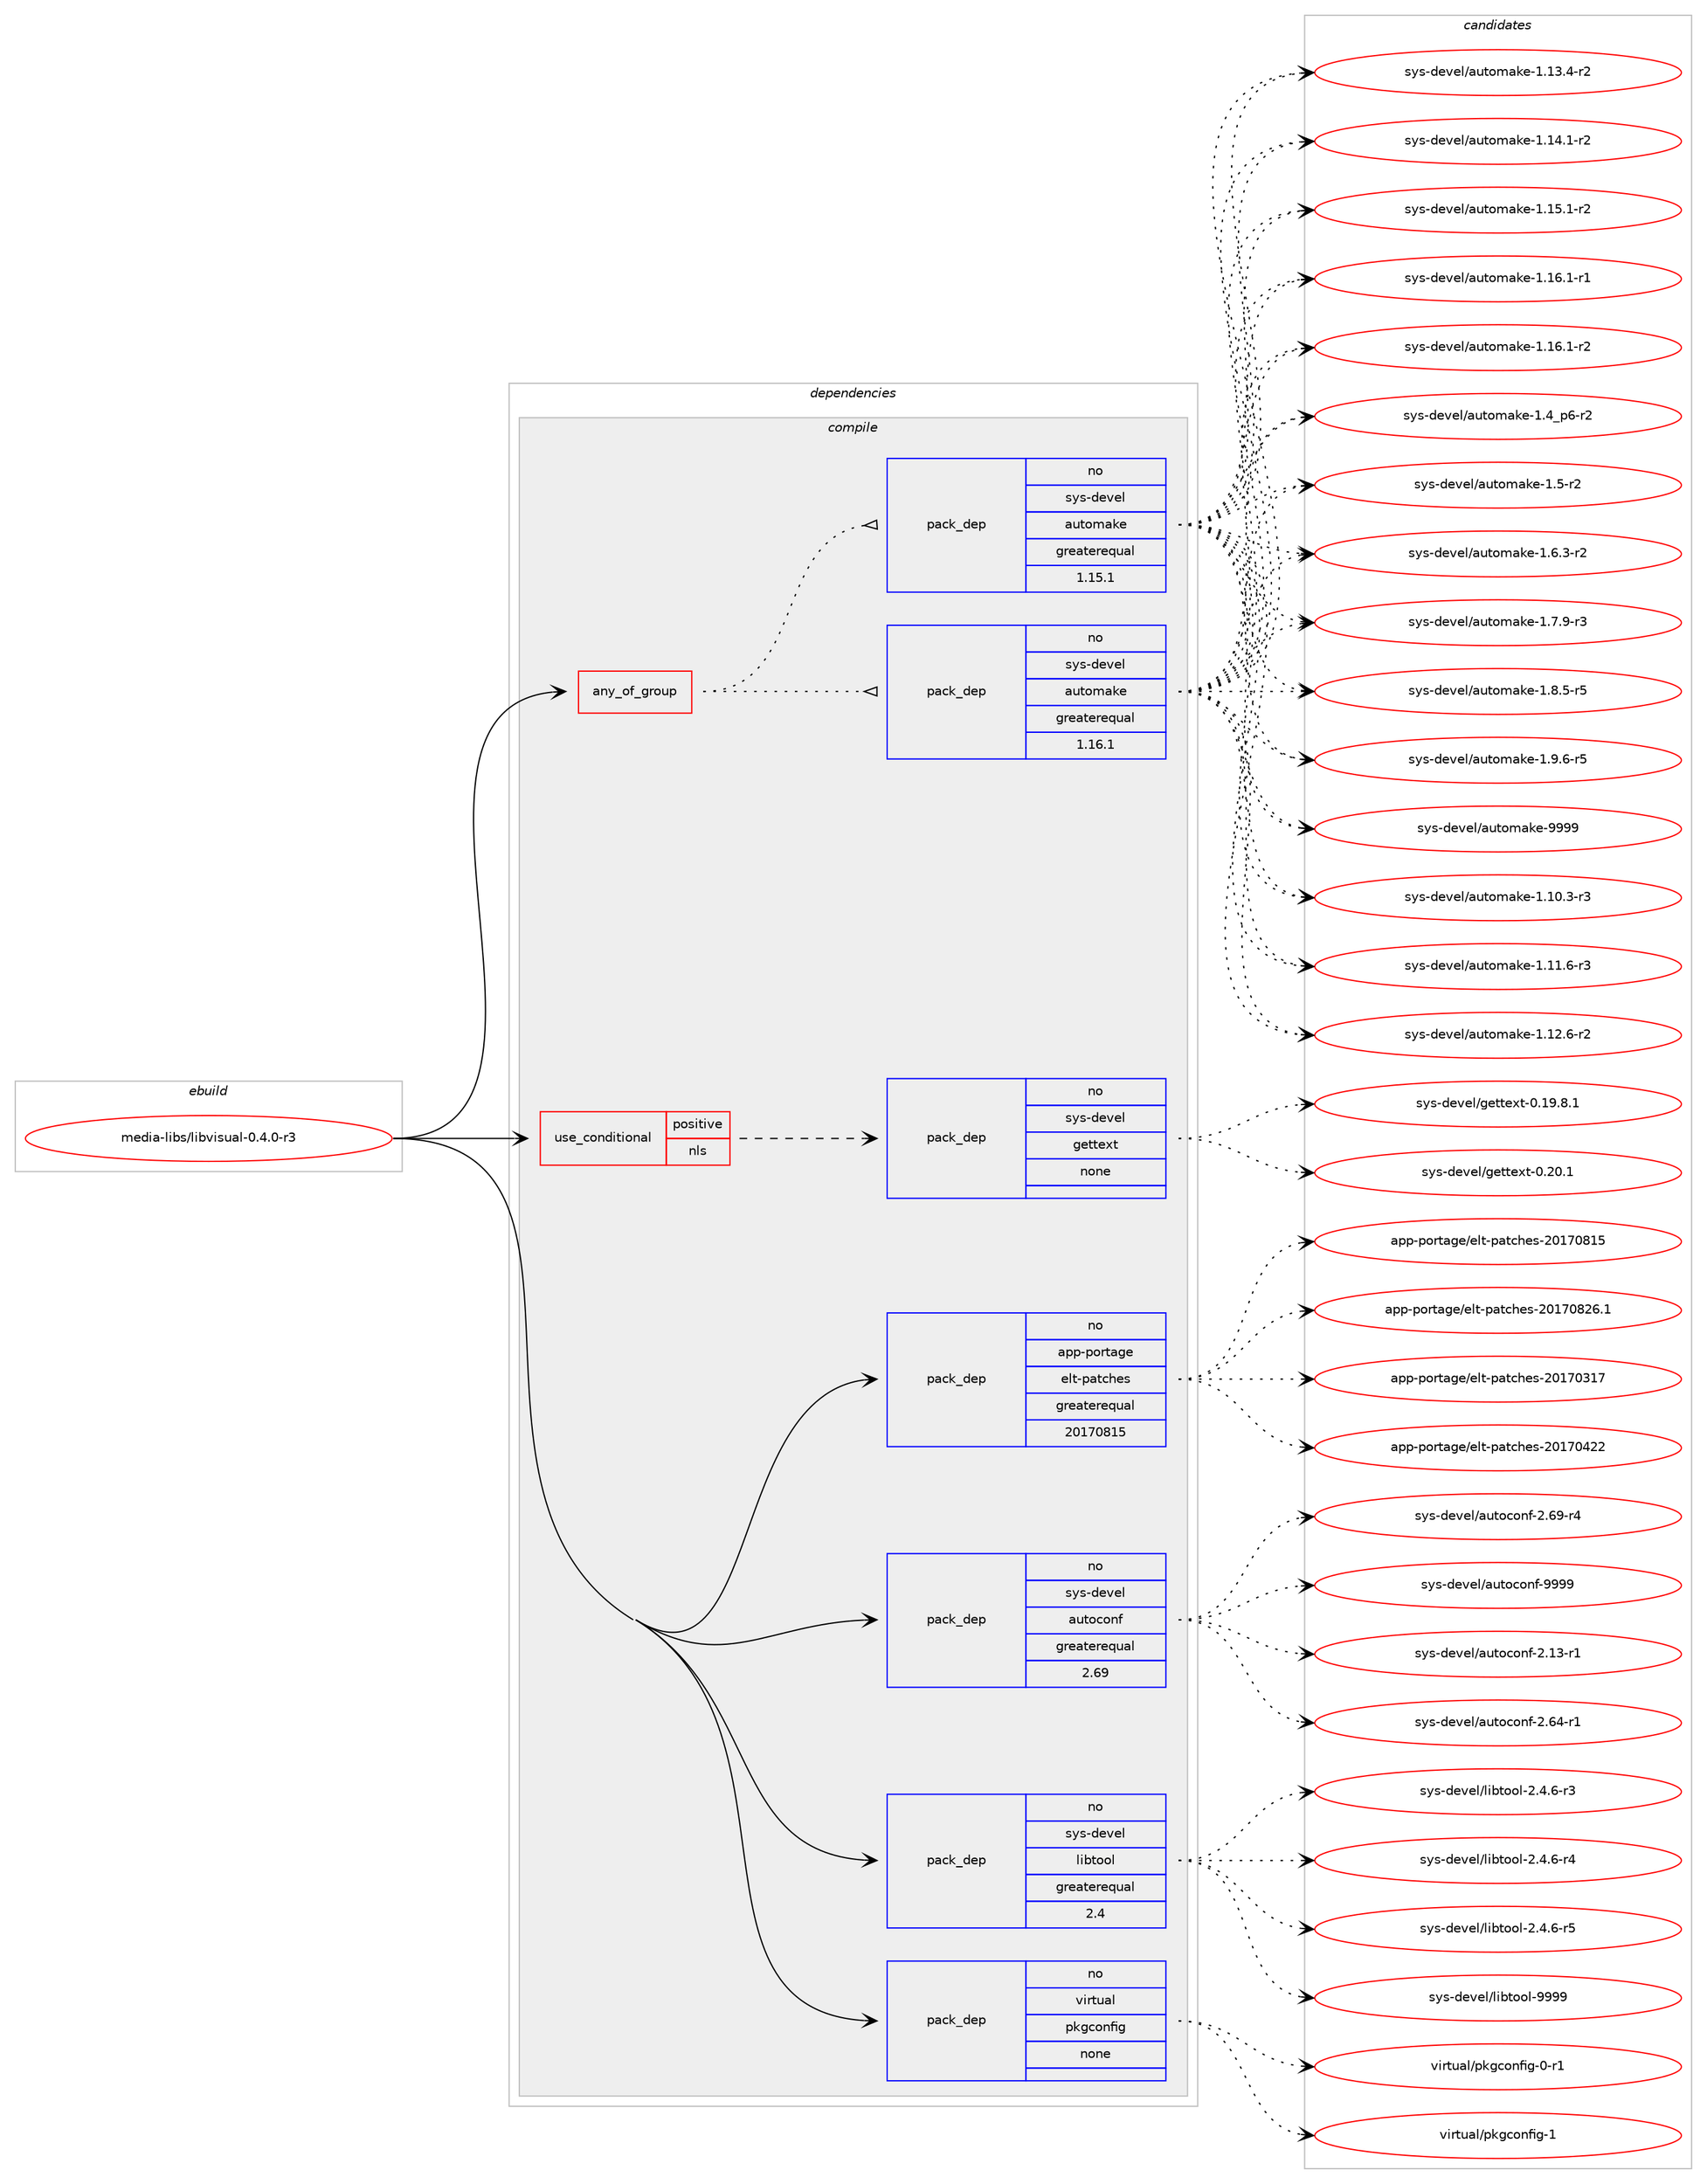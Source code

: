 digraph prolog {

# *************
# Graph options
# *************

newrank=true;
concentrate=true;
compound=true;
graph [rankdir=LR,fontname=Helvetica,fontsize=10,ranksep=1.5];#, ranksep=2.5, nodesep=0.2];
edge  [arrowhead=vee];
node  [fontname=Helvetica,fontsize=10];

# **********
# The ebuild
# **********

subgraph cluster_leftcol {
color=gray;
rank=same;
label=<<i>ebuild</i>>;
id [label="media-libs/libvisual-0.4.0-r3", color=red, width=4, href="../media-libs/libvisual-0.4.0-r3.svg"];
}

# ****************
# The dependencies
# ****************

subgraph cluster_midcol {
color=gray;
label=<<i>dependencies</i>>;
subgraph cluster_compile {
fillcolor="#eeeeee";
style=filled;
label=<<i>compile</i>>;
subgraph any13311 {
dependency788888 [label=<<TABLE BORDER="0" CELLBORDER="1" CELLSPACING="0" CELLPADDING="4"><TR><TD CELLPADDING="10">any_of_group</TD></TR></TABLE>>, shape=none, color=red];subgraph pack583294 {
dependency788889 [label=<<TABLE BORDER="0" CELLBORDER="1" CELLSPACING="0" CELLPADDING="4" WIDTH="220"><TR><TD ROWSPAN="6" CELLPADDING="30">pack_dep</TD></TR><TR><TD WIDTH="110">no</TD></TR><TR><TD>sys-devel</TD></TR><TR><TD>automake</TD></TR><TR><TD>greaterequal</TD></TR><TR><TD>1.16.1</TD></TR></TABLE>>, shape=none, color=blue];
}
dependency788888:e -> dependency788889:w [weight=20,style="dotted",arrowhead="oinv"];
subgraph pack583295 {
dependency788890 [label=<<TABLE BORDER="0" CELLBORDER="1" CELLSPACING="0" CELLPADDING="4" WIDTH="220"><TR><TD ROWSPAN="6" CELLPADDING="30">pack_dep</TD></TR><TR><TD WIDTH="110">no</TD></TR><TR><TD>sys-devel</TD></TR><TR><TD>automake</TD></TR><TR><TD>greaterequal</TD></TR><TR><TD>1.15.1</TD></TR></TABLE>>, shape=none, color=blue];
}
dependency788888:e -> dependency788890:w [weight=20,style="dotted",arrowhead="oinv"];
}
id:e -> dependency788888:w [weight=20,style="solid",arrowhead="vee"];
subgraph cond191850 {
dependency788891 [label=<<TABLE BORDER="0" CELLBORDER="1" CELLSPACING="0" CELLPADDING="4"><TR><TD ROWSPAN="3" CELLPADDING="10">use_conditional</TD></TR><TR><TD>positive</TD></TR><TR><TD>nls</TD></TR></TABLE>>, shape=none, color=red];
subgraph pack583296 {
dependency788892 [label=<<TABLE BORDER="0" CELLBORDER="1" CELLSPACING="0" CELLPADDING="4" WIDTH="220"><TR><TD ROWSPAN="6" CELLPADDING="30">pack_dep</TD></TR><TR><TD WIDTH="110">no</TD></TR><TR><TD>sys-devel</TD></TR><TR><TD>gettext</TD></TR><TR><TD>none</TD></TR><TR><TD></TD></TR></TABLE>>, shape=none, color=blue];
}
dependency788891:e -> dependency788892:w [weight=20,style="dashed",arrowhead="vee"];
}
id:e -> dependency788891:w [weight=20,style="solid",arrowhead="vee"];
subgraph pack583297 {
dependency788893 [label=<<TABLE BORDER="0" CELLBORDER="1" CELLSPACING="0" CELLPADDING="4" WIDTH="220"><TR><TD ROWSPAN="6" CELLPADDING="30">pack_dep</TD></TR><TR><TD WIDTH="110">no</TD></TR><TR><TD>app-portage</TD></TR><TR><TD>elt-patches</TD></TR><TR><TD>greaterequal</TD></TR><TR><TD>20170815</TD></TR></TABLE>>, shape=none, color=blue];
}
id:e -> dependency788893:w [weight=20,style="solid",arrowhead="vee"];
subgraph pack583298 {
dependency788894 [label=<<TABLE BORDER="0" CELLBORDER="1" CELLSPACING="0" CELLPADDING="4" WIDTH="220"><TR><TD ROWSPAN="6" CELLPADDING="30">pack_dep</TD></TR><TR><TD WIDTH="110">no</TD></TR><TR><TD>sys-devel</TD></TR><TR><TD>autoconf</TD></TR><TR><TD>greaterequal</TD></TR><TR><TD>2.69</TD></TR></TABLE>>, shape=none, color=blue];
}
id:e -> dependency788894:w [weight=20,style="solid",arrowhead="vee"];
subgraph pack583299 {
dependency788895 [label=<<TABLE BORDER="0" CELLBORDER="1" CELLSPACING="0" CELLPADDING="4" WIDTH="220"><TR><TD ROWSPAN="6" CELLPADDING="30">pack_dep</TD></TR><TR><TD WIDTH="110">no</TD></TR><TR><TD>sys-devel</TD></TR><TR><TD>libtool</TD></TR><TR><TD>greaterequal</TD></TR><TR><TD>2.4</TD></TR></TABLE>>, shape=none, color=blue];
}
id:e -> dependency788895:w [weight=20,style="solid",arrowhead="vee"];
subgraph pack583300 {
dependency788896 [label=<<TABLE BORDER="0" CELLBORDER="1" CELLSPACING="0" CELLPADDING="4" WIDTH="220"><TR><TD ROWSPAN="6" CELLPADDING="30">pack_dep</TD></TR><TR><TD WIDTH="110">no</TD></TR><TR><TD>virtual</TD></TR><TR><TD>pkgconfig</TD></TR><TR><TD>none</TD></TR><TR><TD></TD></TR></TABLE>>, shape=none, color=blue];
}
id:e -> dependency788896:w [weight=20,style="solid",arrowhead="vee"];
}
subgraph cluster_compileandrun {
fillcolor="#eeeeee";
style=filled;
label=<<i>compile and run</i>>;
}
subgraph cluster_run {
fillcolor="#eeeeee";
style=filled;
label=<<i>run</i>>;
}
}

# **************
# The candidates
# **************

subgraph cluster_choices {
rank=same;
color=gray;
label=<<i>candidates</i>>;

subgraph choice583294 {
color=black;
nodesep=1;
choice11512111545100101118101108479711711611110997107101454946494846514511451 [label="sys-devel/automake-1.10.3-r3", color=red, width=4,href="../sys-devel/automake-1.10.3-r3.svg"];
choice11512111545100101118101108479711711611110997107101454946494946544511451 [label="sys-devel/automake-1.11.6-r3", color=red, width=4,href="../sys-devel/automake-1.11.6-r3.svg"];
choice11512111545100101118101108479711711611110997107101454946495046544511450 [label="sys-devel/automake-1.12.6-r2", color=red, width=4,href="../sys-devel/automake-1.12.6-r2.svg"];
choice11512111545100101118101108479711711611110997107101454946495146524511450 [label="sys-devel/automake-1.13.4-r2", color=red, width=4,href="../sys-devel/automake-1.13.4-r2.svg"];
choice11512111545100101118101108479711711611110997107101454946495246494511450 [label="sys-devel/automake-1.14.1-r2", color=red, width=4,href="../sys-devel/automake-1.14.1-r2.svg"];
choice11512111545100101118101108479711711611110997107101454946495346494511450 [label="sys-devel/automake-1.15.1-r2", color=red, width=4,href="../sys-devel/automake-1.15.1-r2.svg"];
choice11512111545100101118101108479711711611110997107101454946495446494511449 [label="sys-devel/automake-1.16.1-r1", color=red, width=4,href="../sys-devel/automake-1.16.1-r1.svg"];
choice11512111545100101118101108479711711611110997107101454946495446494511450 [label="sys-devel/automake-1.16.1-r2", color=red, width=4,href="../sys-devel/automake-1.16.1-r2.svg"];
choice115121115451001011181011084797117116111109971071014549465295112544511450 [label="sys-devel/automake-1.4_p6-r2", color=red, width=4,href="../sys-devel/automake-1.4_p6-r2.svg"];
choice11512111545100101118101108479711711611110997107101454946534511450 [label="sys-devel/automake-1.5-r2", color=red, width=4,href="../sys-devel/automake-1.5-r2.svg"];
choice115121115451001011181011084797117116111109971071014549465446514511450 [label="sys-devel/automake-1.6.3-r2", color=red, width=4,href="../sys-devel/automake-1.6.3-r2.svg"];
choice115121115451001011181011084797117116111109971071014549465546574511451 [label="sys-devel/automake-1.7.9-r3", color=red, width=4,href="../sys-devel/automake-1.7.9-r3.svg"];
choice115121115451001011181011084797117116111109971071014549465646534511453 [label="sys-devel/automake-1.8.5-r5", color=red, width=4,href="../sys-devel/automake-1.8.5-r5.svg"];
choice115121115451001011181011084797117116111109971071014549465746544511453 [label="sys-devel/automake-1.9.6-r5", color=red, width=4,href="../sys-devel/automake-1.9.6-r5.svg"];
choice115121115451001011181011084797117116111109971071014557575757 [label="sys-devel/automake-9999", color=red, width=4,href="../sys-devel/automake-9999.svg"];
dependency788889:e -> choice11512111545100101118101108479711711611110997107101454946494846514511451:w [style=dotted,weight="100"];
dependency788889:e -> choice11512111545100101118101108479711711611110997107101454946494946544511451:w [style=dotted,weight="100"];
dependency788889:e -> choice11512111545100101118101108479711711611110997107101454946495046544511450:w [style=dotted,weight="100"];
dependency788889:e -> choice11512111545100101118101108479711711611110997107101454946495146524511450:w [style=dotted,weight="100"];
dependency788889:e -> choice11512111545100101118101108479711711611110997107101454946495246494511450:w [style=dotted,weight="100"];
dependency788889:e -> choice11512111545100101118101108479711711611110997107101454946495346494511450:w [style=dotted,weight="100"];
dependency788889:e -> choice11512111545100101118101108479711711611110997107101454946495446494511449:w [style=dotted,weight="100"];
dependency788889:e -> choice11512111545100101118101108479711711611110997107101454946495446494511450:w [style=dotted,weight="100"];
dependency788889:e -> choice115121115451001011181011084797117116111109971071014549465295112544511450:w [style=dotted,weight="100"];
dependency788889:e -> choice11512111545100101118101108479711711611110997107101454946534511450:w [style=dotted,weight="100"];
dependency788889:e -> choice115121115451001011181011084797117116111109971071014549465446514511450:w [style=dotted,weight="100"];
dependency788889:e -> choice115121115451001011181011084797117116111109971071014549465546574511451:w [style=dotted,weight="100"];
dependency788889:e -> choice115121115451001011181011084797117116111109971071014549465646534511453:w [style=dotted,weight="100"];
dependency788889:e -> choice115121115451001011181011084797117116111109971071014549465746544511453:w [style=dotted,weight="100"];
dependency788889:e -> choice115121115451001011181011084797117116111109971071014557575757:w [style=dotted,weight="100"];
}
subgraph choice583295 {
color=black;
nodesep=1;
choice11512111545100101118101108479711711611110997107101454946494846514511451 [label="sys-devel/automake-1.10.3-r3", color=red, width=4,href="../sys-devel/automake-1.10.3-r3.svg"];
choice11512111545100101118101108479711711611110997107101454946494946544511451 [label="sys-devel/automake-1.11.6-r3", color=red, width=4,href="../sys-devel/automake-1.11.6-r3.svg"];
choice11512111545100101118101108479711711611110997107101454946495046544511450 [label="sys-devel/automake-1.12.6-r2", color=red, width=4,href="../sys-devel/automake-1.12.6-r2.svg"];
choice11512111545100101118101108479711711611110997107101454946495146524511450 [label="sys-devel/automake-1.13.4-r2", color=red, width=4,href="../sys-devel/automake-1.13.4-r2.svg"];
choice11512111545100101118101108479711711611110997107101454946495246494511450 [label="sys-devel/automake-1.14.1-r2", color=red, width=4,href="../sys-devel/automake-1.14.1-r2.svg"];
choice11512111545100101118101108479711711611110997107101454946495346494511450 [label="sys-devel/automake-1.15.1-r2", color=red, width=4,href="../sys-devel/automake-1.15.1-r2.svg"];
choice11512111545100101118101108479711711611110997107101454946495446494511449 [label="sys-devel/automake-1.16.1-r1", color=red, width=4,href="../sys-devel/automake-1.16.1-r1.svg"];
choice11512111545100101118101108479711711611110997107101454946495446494511450 [label="sys-devel/automake-1.16.1-r2", color=red, width=4,href="../sys-devel/automake-1.16.1-r2.svg"];
choice115121115451001011181011084797117116111109971071014549465295112544511450 [label="sys-devel/automake-1.4_p6-r2", color=red, width=4,href="../sys-devel/automake-1.4_p6-r2.svg"];
choice11512111545100101118101108479711711611110997107101454946534511450 [label="sys-devel/automake-1.5-r2", color=red, width=4,href="../sys-devel/automake-1.5-r2.svg"];
choice115121115451001011181011084797117116111109971071014549465446514511450 [label="sys-devel/automake-1.6.3-r2", color=red, width=4,href="../sys-devel/automake-1.6.3-r2.svg"];
choice115121115451001011181011084797117116111109971071014549465546574511451 [label="sys-devel/automake-1.7.9-r3", color=red, width=4,href="../sys-devel/automake-1.7.9-r3.svg"];
choice115121115451001011181011084797117116111109971071014549465646534511453 [label="sys-devel/automake-1.8.5-r5", color=red, width=4,href="../sys-devel/automake-1.8.5-r5.svg"];
choice115121115451001011181011084797117116111109971071014549465746544511453 [label="sys-devel/automake-1.9.6-r5", color=red, width=4,href="../sys-devel/automake-1.9.6-r5.svg"];
choice115121115451001011181011084797117116111109971071014557575757 [label="sys-devel/automake-9999", color=red, width=4,href="../sys-devel/automake-9999.svg"];
dependency788890:e -> choice11512111545100101118101108479711711611110997107101454946494846514511451:w [style=dotted,weight="100"];
dependency788890:e -> choice11512111545100101118101108479711711611110997107101454946494946544511451:w [style=dotted,weight="100"];
dependency788890:e -> choice11512111545100101118101108479711711611110997107101454946495046544511450:w [style=dotted,weight="100"];
dependency788890:e -> choice11512111545100101118101108479711711611110997107101454946495146524511450:w [style=dotted,weight="100"];
dependency788890:e -> choice11512111545100101118101108479711711611110997107101454946495246494511450:w [style=dotted,weight="100"];
dependency788890:e -> choice11512111545100101118101108479711711611110997107101454946495346494511450:w [style=dotted,weight="100"];
dependency788890:e -> choice11512111545100101118101108479711711611110997107101454946495446494511449:w [style=dotted,weight="100"];
dependency788890:e -> choice11512111545100101118101108479711711611110997107101454946495446494511450:w [style=dotted,weight="100"];
dependency788890:e -> choice115121115451001011181011084797117116111109971071014549465295112544511450:w [style=dotted,weight="100"];
dependency788890:e -> choice11512111545100101118101108479711711611110997107101454946534511450:w [style=dotted,weight="100"];
dependency788890:e -> choice115121115451001011181011084797117116111109971071014549465446514511450:w [style=dotted,weight="100"];
dependency788890:e -> choice115121115451001011181011084797117116111109971071014549465546574511451:w [style=dotted,weight="100"];
dependency788890:e -> choice115121115451001011181011084797117116111109971071014549465646534511453:w [style=dotted,weight="100"];
dependency788890:e -> choice115121115451001011181011084797117116111109971071014549465746544511453:w [style=dotted,weight="100"];
dependency788890:e -> choice115121115451001011181011084797117116111109971071014557575757:w [style=dotted,weight="100"];
}
subgraph choice583296 {
color=black;
nodesep=1;
choice1151211154510010111810110847103101116116101120116454846495746564649 [label="sys-devel/gettext-0.19.8.1", color=red, width=4,href="../sys-devel/gettext-0.19.8.1.svg"];
choice115121115451001011181011084710310111611610112011645484650484649 [label="sys-devel/gettext-0.20.1", color=red, width=4,href="../sys-devel/gettext-0.20.1.svg"];
dependency788892:e -> choice1151211154510010111810110847103101116116101120116454846495746564649:w [style=dotted,weight="100"];
dependency788892:e -> choice115121115451001011181011084710310111611610112011645484650484649:w [style=dotted,weight="100"];
}
subgraph choice583297 {
color=black;
nodesep=1;
choice97112112451121111141169710310147101108116451129711699104101115455048495548514955 [label="app-portage/elt-patches-20170317", color=red, width=4,href="../app-portage/elt-patches-20170317.svg"];
choice97112112451121111141169710310147101108116451129711699104101115455048495548525050 [label="app-portage/elt-patches-20170422", color=red, width=4,href="../app-portage/elt-patches-20170422.svg"];
choice97112112451121111141169710310147101108116451129711699104101115455048495548564953 [label="app-portage/elt-patches-20170815", color=red, width=4,href="../app-portage/elt-patches-20170815.svg"];
choice971121124511211111411697103101471011081164511297116991041011154550484955485650544649 [label="app-portage/elt-patches-20170826.1", color=red, width=4,href="../app-portage/elt-patches-20170826.1.svg"];
dependency788893:e -> choice97112112451121111141169710310147101108116451129711699104101115455048495548514955:w [style=dotted,weight="100"];
dependency788893:e -> choice97112112451121111141169710310147101108116451129711699104101115455048495548525050:w [style=dotted,weight="100"];
dependency788893:e -> choice97112112451121111141169710310147101108116451129711699104101115455048495548564953:w [style=dotted,weight="100"];
dependency788893:e -> choice971121124511211111411697103101471011081164511297116991041011154550484955485650544649:w [style=dotted,weight="100"];
}
subgraph choice583298 {
color=black;
nodesep=1;
choice1151211154510010111810110847971171161119911111010245504649514511449 [label="sys-devel/autoconf-2.13-r1", color=red, width=4,href="../sys-devel/autoconf-2.13-r1.svg"];
choice1151211154510010111810110847971171161119911111010245504654524511449 [label="sys-devel/autoconf-2.64-r1", color=red, width=4,href="../sys-devel/autoconf-2.64-r1.svg"];
choice1151211154510010111810110847971171161119911111010245504654574511452 [label="sys-devel/autoconf-2.69-r4", color=red, width=4,href="../sys-devel/autoconf-2.69-r4.svg"];
choice115121115451001011181011084797117116111991111101024557575757 [label="sys-devel/autoconf-9999", color=red, width=4,href="../sys-devel/autoconf-9999.svg"];
dependency788894:e -> choice1151211154510010111810110847971171161119911111010245504649514511449:w [style=dotted,weight="100"];
dependency788894:e -> choice1151211154510010111810110847971171161119911111010245504654524511449:w [style=dotted,weight="100"];
dependency788894:e -> choice1151211154510010111810110847971171161119911111010245504654574511452:w [style=dotted,weight="100"];
dependency788894:e -> choice115121115451001011181011084797117116111991111101024557575757:w [style=dotted,weight="100"];
}
subgraph choice583299 {
color=black;
nodesep=1;
choice1151211154510010111810110847108105981161111111084550465246544511451 [label="sys-devel/libtool-2.4.6-r3", color=red, width=4,href="../sys-devel/libtool-2.4.6-r3.svg"];
choice1151211154510010111810110847108105981161111111084550465246544511452 [label="sys-devel/libtool-2.4.6-r4", color=red, width=4,href="../sys-devel/libtool-2.4.6-r4.svg"];
choice1151211154510010111810110847108105981161111111084550465246544511453 [label="sys-devel/libtool-2.4.6-r5", color=red, width=4,href="../sys-devel/libtool-2.4.6-r5.svg"];
choice1151211154510010111810110847108105981161111111084557575757 [label="sys-devel/libtool-9999", color=red, width=4,href="../sys-devel/libtool-9999.svg"];
dependency788895:e -> choice1151211154510010111810110847108105981161111111084550465246544511451:w [style=dotted,weight="100"];
dependency788895:e -> choice1151211154510010111810110847108105981161111111084550465246544511452:w [style=dotted,weight="100"];
dependency788895:e -> choice1151211154510010111810110847108105981161111111084550465246544511453:w [style=dotted,weight="100"];
dependency788895:e -> choice1151211154510010111810110847108105981161111111084557575757:w [style=dotted,weight="100"];
}
subgraph choice583300 {
color=black;
nodesep=1;
choice11810511411611797108471121071039911111010210510345484511449 [label="virtual/pkgconfig-0-r1", color=red, width=4,href="../virtual/pkgconfig-0-r1.svg"];
choice1181051141161179710847112107103991111101021051034549 [label="virtual/pkgconfig-1", color=red, width=4,href="../virtual/pkgconfig-1.svg"];
dependency788896:e -> choice11810511411611797108471121071039911111010210510345484511449:w [style=dotted,weight="100"];
dependency788896:e -> choice1181051141161179710847112107103991111101021051034549:w [style=dotted,weight="100"];
}
}

}
